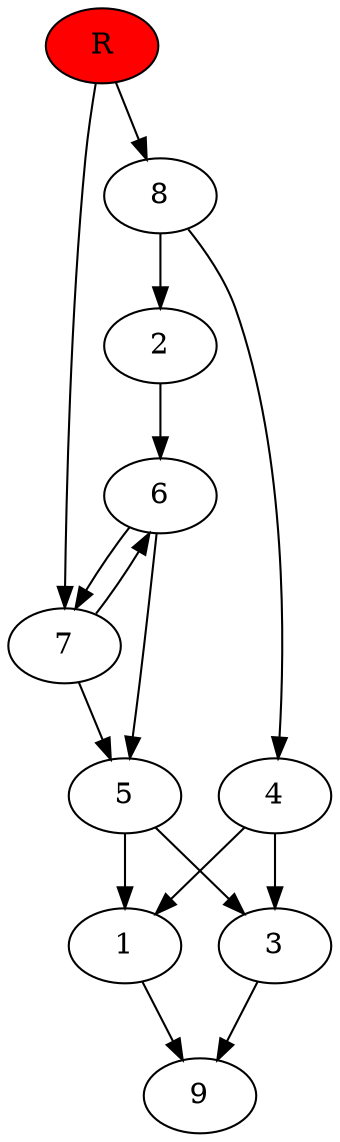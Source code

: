 digraph prb12218 {
	1
	2
	3
	4
	5
	6
	7
	8
	R [fillcolor="#ff0000" style=filled]
	1 -> 9
	2 -> 6
	3 -> 9
	4 -> 1
	4 -> 3
	5 -> 1
	5 -> 3
	6 -> 5
	6 -> 7
	7 -> 5
	7 -> 6
	8 -> 2
	8 -> 4
	R -> 7
	R -> 8
}
